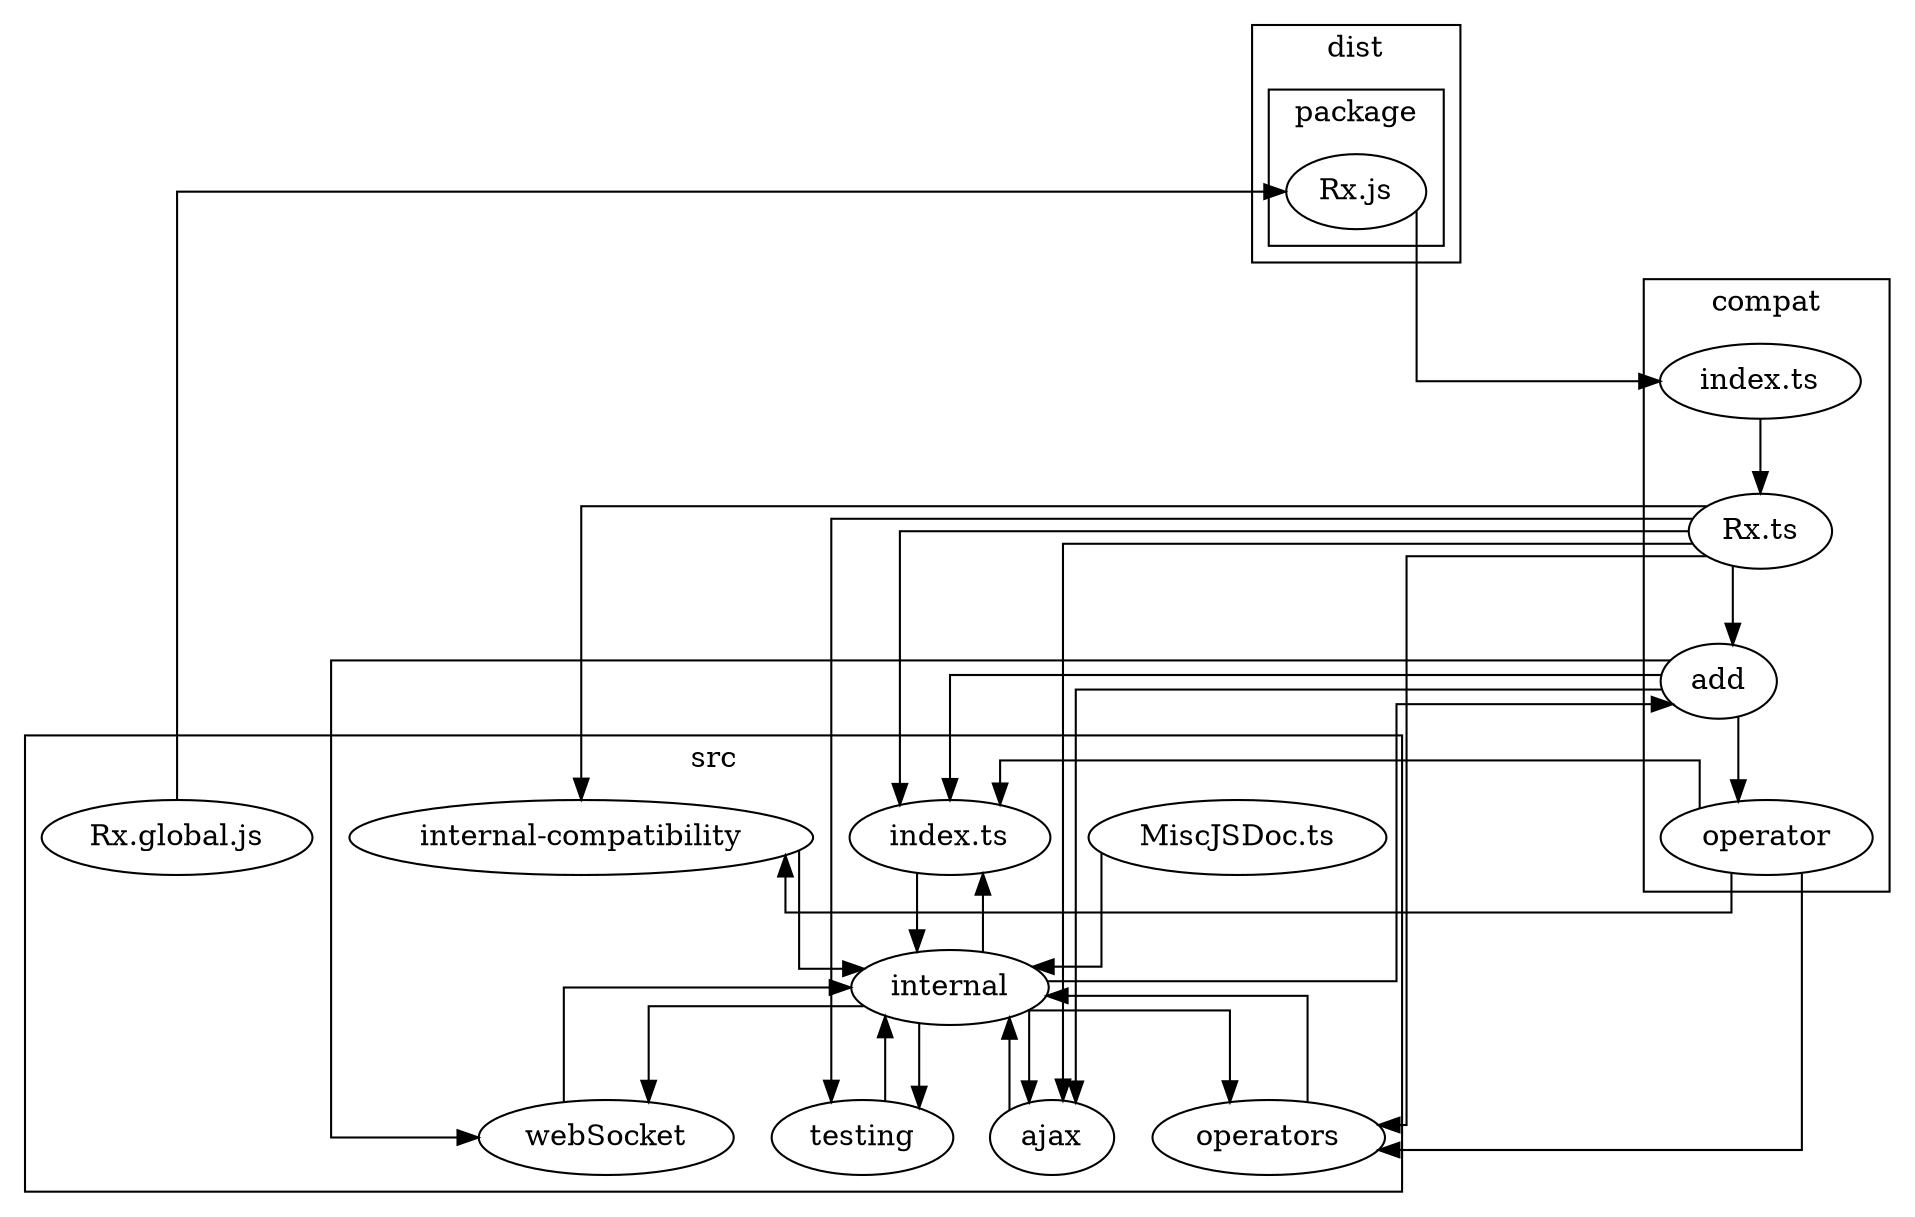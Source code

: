 strict digraph "dependency-cruiser output"{
    splines="ortho"
    
    

    subgraph "cluster_compat" {label="compat" "compat/Rx.ts" [label="Rx.ts" URL="compat/Rx.ts" ] }
    "compat/Rx.ts" -> "compat/add"
    "compat/Rx.ts" -> "src/index.ts"
    "compat/Rx.ts" -> "src/ajax"
    "compat/Rx.ts" -> "src/internal-compatibility"
    "compat/Rx.ts" -> "src/operators"
    "compat/Rx.ts" -> "src/testing"
    subgraph "cluster_compat" {label="compat" "compat/add" [label="add" URL="compat/add" ] }
    "compat/add" -> "src/index.ts"
    "compat/add" -> "src/ajax"
    "compat/add" -> "src/webSocket"
    "compat/add" -> "compat/operator"
    subgraph "cluster_compat" {label="compat" "compat/index.ts" [label="index.ts" URL="compat/index.ts" ] }
    "compat/index.ts" -> "compat/Rx.ts"
    subgraph "cluster_compat" {label="compat" "compat/operator" [label="operator" URL="compat/operator" ] }
    "compat/operator" -> "src/operators"
    "compat/operator" -> "src/index.ts"
    "compat/operator" -> "src/internal-compatibility"
    subgraph "cluster_dist" {label="dist" subgraph "cluster_dist/package" {label="package" "dist/package/Rx.js" [label="Rx.js" URL="dist/package/Rx.js" ] } }
    "dist/package/Rx.js" -> "compat/index.ts"
    subgraph "cluster_src" {label="src" "src/MiscJSDoc.ts" [label="MiscJSDoc.ts" URL="src/MiscJSDoc.ts" ] }
    "src/MiscJSDoc.ts" -> "src/internal"
    subgraph "cluster_src" {label="src" "src/Rx.global.js" [label="Rx.global.js" URL="src/Rx.global.js" ] }
    "src/Rx.global.js" -> "dist/package/Rx.js"
    subgraph "cluster_src" {label="src" "src/ajax" [label="ajax" URL="src/ajax" ] }
    "src/ajax" -> "src/internal"
    subgraph "cluster_src" {label="src" "src/index.ts" [label="index.ts" URL="src/index.ts" ] }
    "src/index.ts" -> "src/internal"
    subgraph "cluster_src" {label="src" "src/internal" [label="internal" URL="src/internal" ] }
    "src/internal" -> "compat/add"
    "src/internal" -> "src/ajax"
    "src/internal" -> "src/index.ts"
    "src/internal" -> "src/operators"
    "src/internal" -> "src/testing"
    "src/internal" -> "src/webSocket"
    subgraph "cluster_src" {label="src" "src/internal-compatibility" [label="internal-compatibility" URL="src/internal-compatibility" ] }
    "src/internal-compatibility" -> "src/internal"
    subgraph "cluster_src" {label="src" "src/operators" [label="operators" URL="src/operators" ] }
    "src/operators" -> "src/internal"
    subgraph "cluster_src" {label="src" "src/testing" [label="testing" URL="src/testing" ] }
    "src/testing" -> "src/internal"
    subgraph "cluster_src" {label="src" "src/webSocket" [label="webSocket" URL="src/webSocket" ] }
    "src/webSocket" -> "src/internal"
}

